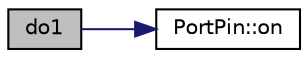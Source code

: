 digraph G
{
  edge [fontname="Helvetica",fontsize="10",labelfontname="Helvetica",labelfontsize="10"];
  node [fontname="Helvetica",fontsize="10",shape=record];
  rankdir=LR;
  Node1 [label="do1",height=0.2,width=0.4,color="black", fillcolor="grey75", style="filled" fontcolor="black"];
  Node1 -> Node2 [color="midnightblue",fontsize="10",style="solid"];
  Node2 [label="PortPin::on",height=0.2,width=0.4,color="black", fillcolor="white", style="filled",URL="$class_port_pin.html#a7dfeaef858c6fadac016106aac028278"];
}
